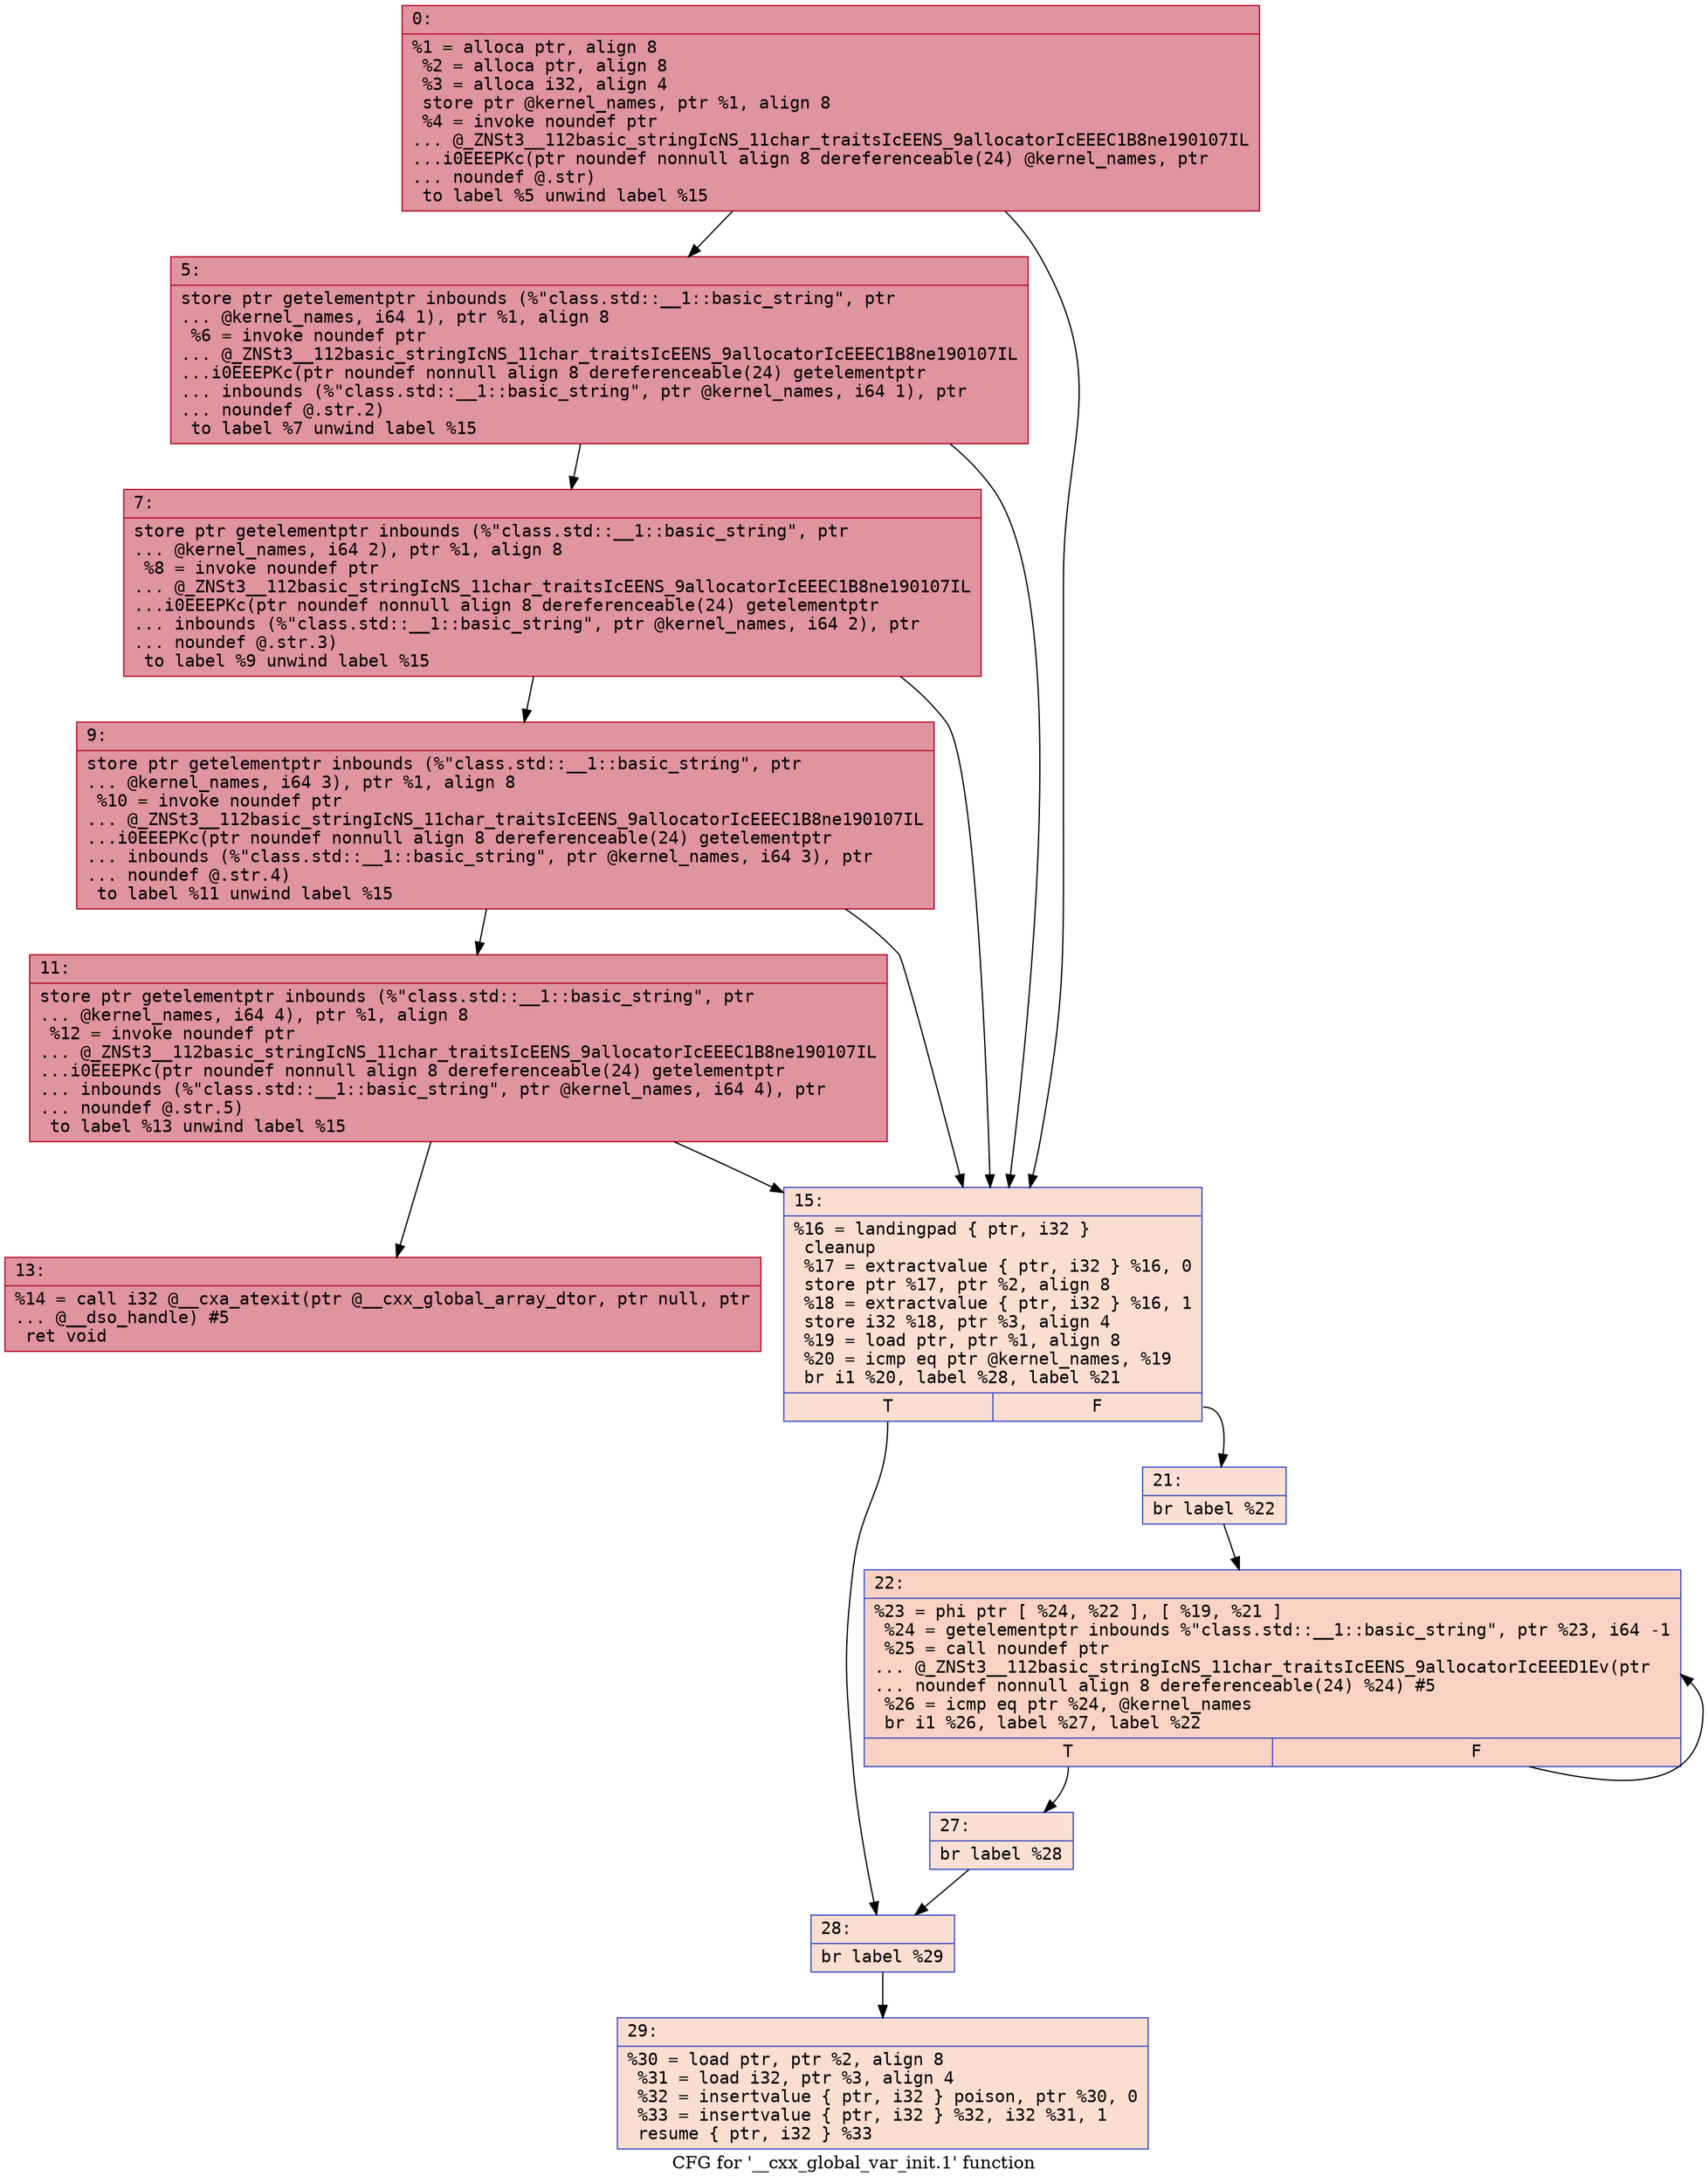 digraph "CFG for '__cxx_global_var_init.1' function" {
	label="CFG for '__cxx_global_var_init.1' function";

	Node0x600000d11900 [shape=record,color="#b70d28ff", style=filled, fillcolor="#b70d2870" fontname="Courier",label="{0:\l|  %1 = alloca ptr, align 8\l  %2 = alloca ptr, align 8\l  %3 = alloca i32, align 4\l  store ptr @kernel_names, ptr %1, align 8\l  %4 = invoke noundef ptr\l... @_ZNSt3__112basic_stringIcNS_11char_traitsIcEENS_9allocatorIcEEEC1B8ne190107IL\l...i0EEEPKc(ptr noundef nonnull align 8 dereferenceable(24) @kernel_names, ptr\l... noundef @.str)\l          to label %5 unwind label %15\l}"];
	Node0x600000d11900 -> Node0x600000d11950[tooltip="0 -> 5\nProbability 100.00%" ];
	Node0x600000d11900 -> Node0x600000d11ae0[tooltip="0 -> 15\nProbability 0.00%" ];
	Node0x600000d11950 [shape=record,color="#b70d28ff", style=filled, fillcolor="#b70d2870" fontname="Courier",label="{5:\l|  store ptr getelementptr inbounds (%\"class.std::__1::basic_string\", ptr\l... @kernel_names, i64 1), ptr %1, align 8\l  %6 = invoke noundef ptr\l... @_ZNSt3__112basic_stringIcNS_11char_traitsIcEENS_9allocatorIcEEEC1B8ne190107IL\l...i0EEEPKc(ptr noundef nonnull align 8 dereferenceable(24) getelementptr\l... inbounds (%\"class.std::__1::basic_string\", ptr @kernel_names, i64 1), ptr\l... noundef @.str.2)\l          to label %7 unwind label %15\l}"];
	Node0x600000d11950 -> Node0x600000d119a0[tooltip="5 -> 7\nProbability 100.00%" ];
	Node0x600000d11950 -> Node0x600000d11ae0[tooltip="5 -> 15\nProbability 0.00%" ];
	Node0x600000d119a0 [shape=record,color="#b70d28ff", style=filled, fillcolor="#b70d2870" fontname="Courier",label="{7:\l|  store ptr getelementptr inbounds (%\"class.std::__1::basic_string\", ptr\l... @kernel_names, i64 2), ptr %1, align 8\l  %8 = invoke noundef ptr\l... @_ZNSt3__112basic_stringIcNS_11char_traitsIcEENS_9allocatorIcEEEC1B8ne190107IL\l...i0EEEPKc(ptr noundef nonnull align 8 dereferenceable(24) getelementptr\l... inbounds (%\"class.std::__1::basic_string\", ptr @kernel_names, i64 2), ptr\l... noundef @.str.3)\l          to label %9 unwind label %15\l}"];
	Node0x600000d119a0 -> Node0x600000d119f0[tooltip="7 -> 9\nProbability 100.00%" ];
	Node0x600000d119a0 -> Node0x600000d11ae0[tooltip="7 -> 15\nProbability 0.00%" ];
	Node0x600000d119f0 [shape=record,color="#b70d28ff", style=filled, fillcolor="#b70d2870" fontname="Courier",label="{9:\l|  store ptr getelementptr inbounds (%\"class.std::__1::basic_string\", ptr\l... @kernel_names, i64 3), ptr %1, align 8\l  %10 = invoke noundef ptr\l... @_ZNSt3__112basic_stringIcNS_11char_traitsIcEENS_9allocatorIcEEEC1B8ne190107IL\l...i0EEEPKc(ptr noundef nonnull align 8 dereferenceable(24) getelementptr\l... inbounds (%\"class.std::__1::basic_string\", ptr @kernel_names, i64 3), ptr\l... noundef @.str.4)\l          to label %11 unwind label %15\l}"];
	Node0x600000d119f0 -> Node0x600000d11a40[tooltip="9 -> 11\nProbability 100.00%" ];
	Node0x600000d119f0 -> Node0x600000d11ae0[tooltip="9 -> 15\nProbability 0.00%" ];
	Node0x600000d11a40 [shape=record,color="#b70d28ff", style=filled, fillcolor="#b70d2870" fontname="Courier",label="{11:\l|  store ptr getelementptr inbounds (%\"class.std::__1::basic_string\", ptr\l... @kernel_names, i64 4), ptr %1, align 8\l  %12 = invoke noundef ptr\l... @_ZNSt3__112basic_stringIcNS_11char_traitsIcEENS_9allocatorIcEEEC1B8ne190107IL\l...i0EEEPKc(ptr noundef nonnull align 8 dereferenceable(24) getelementptr\l... inbounds (%\"class.std::__1::basic_string\", ptr @kernel_names, i64 4), ptr\l... noundef @.str.5)\l          to label %13 unwind label %15\l}"];
	Node0x600000d11a40 -> Node0x600000d11a90[tooltip="11 -> 13\nProbability 100.00%" ];
	Node0x600000d11a40 -> Node0x600000d11ae0[tooltip="11 -> 15\nProbability 0.00%" ];
	Node0x600000d11a90 [shape=record,color="#b70d28ff", style=filled, fillcolor="#b70d2870" fontname="Courier",label="{13:\l|  %14 = call i32 @__cxa_atexit(ptr @__cxx_global_array_dtor, ptr null, ptr\l... @__dso_handle) #5\l  ret void\l}"];
	Node0x600000d11ae0 [shape=record,color="#3d50c3ff", style=filled, fillcolor="#f7b59970" fontname="Courier",label="{15:\l|  %16 = landingpad \{ ptr, i32 \}\l          cleanup\l  %17 = extractvalue \{ ptr, i32 \} %16, 0\l  store ptr %17, ptr %2, align 8\l  %18 = extractvalue \{ ptr, i32 \} %16, 1\l  store i32 %18, ptr %3, align 4\l  %19 = load ptr, ptr %1, align 8\l  %20 = icmp eq ptr @kernel_names, %19\l  br i1 %20, label %28, label %21\l|{<s0>T|<s1>F}}"];
	Node0x600000d11ae0:s0 -> Node0x600000d11c20[tooltip="15 -> 28\nProbability 37.50%" ];
	Node0x600000d11ae0:s1 -> Node0x600000d11b30[tooltip="15 -> 21\nProbability 62.50%" ];
	Node0x600000d11b30 [shape=record,color="#3d50c3ff", style=filled, fillcolor="#f7bca170" fontname="Courier",label="{21:\l|  br label %22\l}"];
	Node0x600000d11b30 -> Node0x600000d11b80[tooltip="21 -> 22\nProbability 100.00%" ];
	Node0x600000d11b80 [shape=record,color="#3d50c3ff", style=filled, fillcolor="#f4987a70" fontname="Courier",label="{22:\l|  %23 = phi ptr [ %24, %22 ], [ %19, %21 ]\l  %24 = getelementptr inbounds %\"class.std::__1::basic_string\", ptr %23, i64 -1\l  %25 = call noundef ptr\l... @_ZNSt3__112basic_stringIcNS_11char_traitsIcEENS_9allocatorIcEEED1Ev(ptr\l... noundef nonnull align 8 dereferenceable(24) %24) #5\l  %26 = icmp eq ptr %24, @kernel_names\l  br i1 %26, label %27, label %22\l|{<s0>T|<s1>F}}"];
	Node0x600000d11b80:s0 -> Node0x600000d11bd0[tooltip="22 -> 27\nProbability 3.12%" ];
	Node0x600000d11b80:s1 -> Node0x600000d11b80[tooltip="22 -> 22\nProbability 96.88%" ];
	Node0x600000d11bd0 [shape=record,color="#3d50c3ff", style=filled, fillcolor="#f7bca170" fontname="Courier",label="{27:\l|  br label %28\l}"];
	Node0x600000d11bd0 -> Node0x600000d11c20[tooltip="27 -> 28\nProbability 100.00%" ];
	Node0x600000d11c20 [shape=record,color="#3d50c3ff", style=filled, fillcolor="#f7b59970" fontname="Courier",label="{28:\l|  br label %29\l}"];
	Node0x600000d11c20 -> Node0x600000d11c70[tooltip="28 -> 29\nProbability 100.00%" ];
	Node0x600000d11c70 [shape=record,color="#3d50c3ff", style=filled, fillcolor="#f7b59970" fontname="Courier",label="{29:\l|  %30 = load ptr, ptr %2, align 8\l  %31 = load i32, ptr %3, align 4\l  %32 = insertvalue \{ ptr, i32 \} poison, ptr %30, 0\l  %33 = insertvalue \{ ptr, i32 \} %32, i32 %31, 1\l  resume \{ ptr, i32 \} %33\l}"];
}
